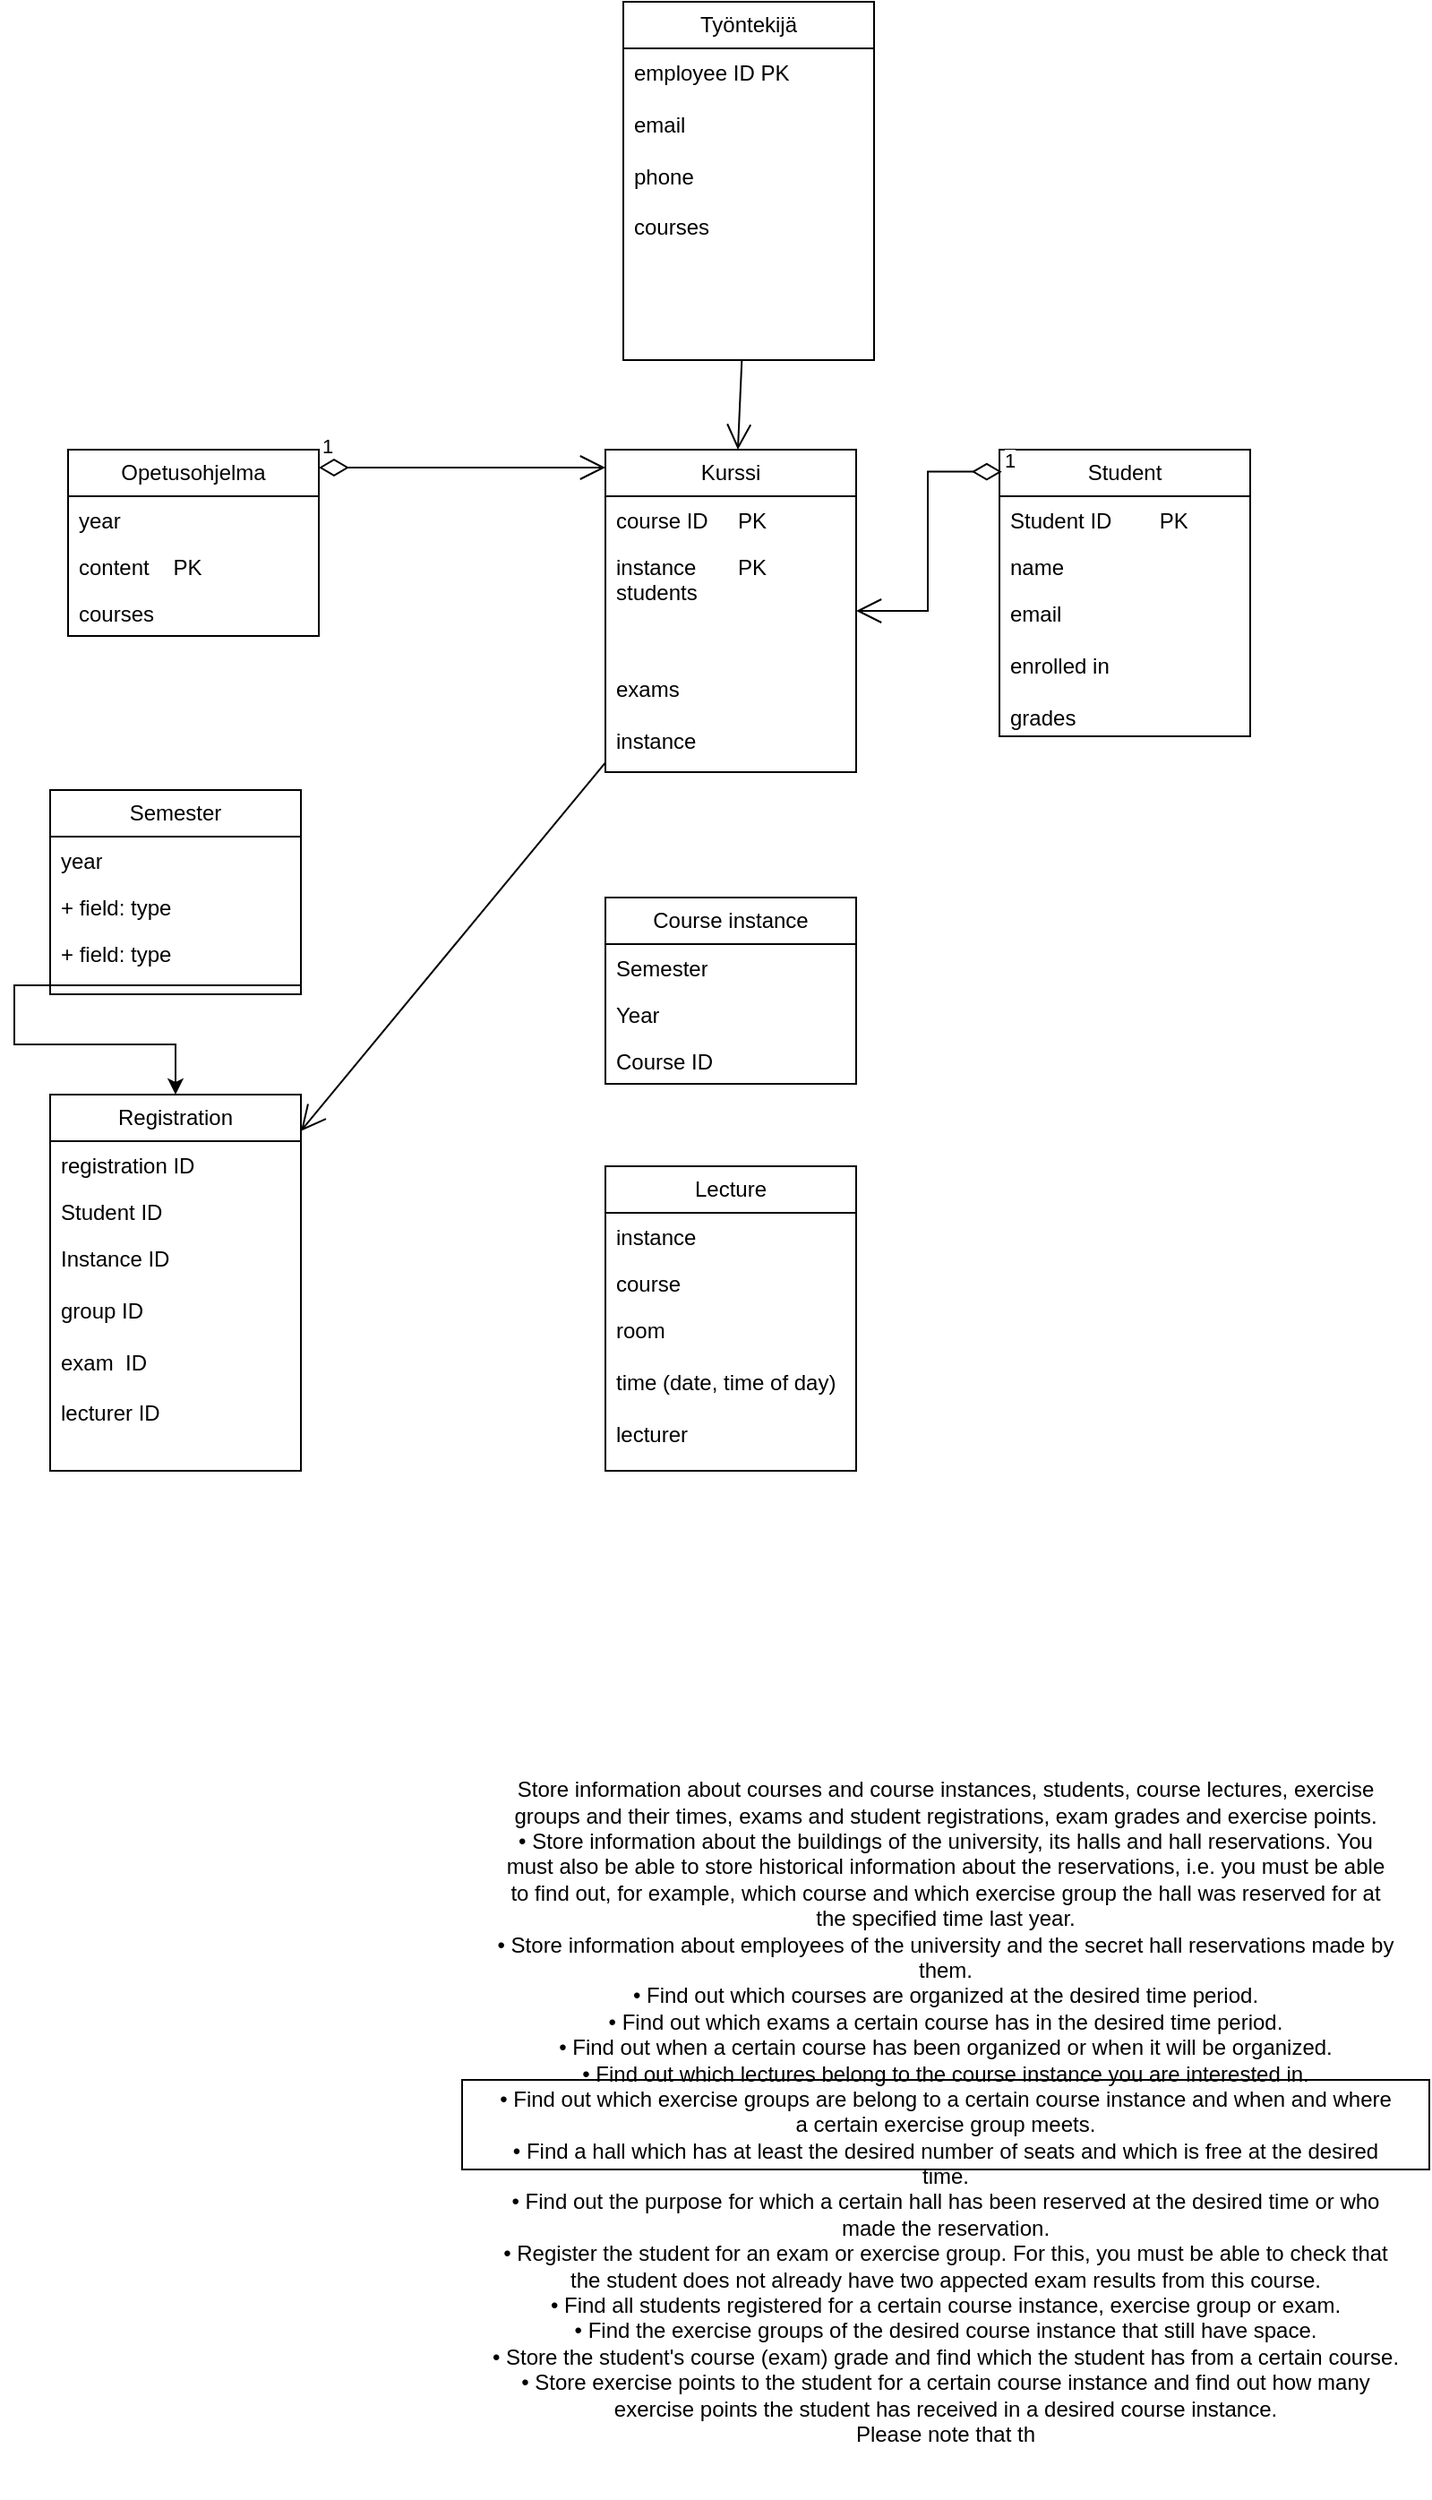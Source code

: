 <mxfile version="21.0.7" type="github">
  <diagram name="Page-1" id="fr7azMlj8yHS9z72IOPQ">
    <mxGraphModel dx="1088" dy="1660" grid="1" gridSize="10" guides="1" tooltips="1" connect="1" arrows="1" fold="1" page="1" pageScale="1" pageWidth="827" pageHeight="1169" math="0" shadow="0">
      <root>
        <mxCell id="0" />
        <mxCell id="1" parent="0" />
        <mxCell id="IC3bSYai77iSjpE_L1j_-1" value="Työntekijä" style="swimlane;fontStyle=0;childLayout=stackLayout;horizontal=1;startSize=26;fillColor=none;horizontalStack=0;resizeParent=1;resizeParentMax=0;resizeLast=0;collapsible=1;marginBottom=0;whiteSpace=wrap;html=1;" parent="1" vertex="1">
          <mxGeometry x="370" y="-660" width="140" height="200" as="geometry" />
        </mxCell>
        <mxCell id="IC3bSYai77iSjpE_L1j_-2" value="employee ID PK&lt;br&gt;&lt;br&gt;email&lt;br&gt;&lt;br&gt;phone&lt;br&gt;&lt;br&gt;courses" style="text;strokeColor=none;fillColor=none;align=left;verticalAlign=top;spacingLeft=4;spacingRight=4;overflow=hidden;rotatable=0;points=[[0,0.5],[1,0.5]];portConstraint=eastwest;whiteSpace=wrap;html=1;" parent="IC3bSYai77iSjpE_L1j_-1" vertex="1">
          <mxGeometry y="26" width="140" height="174" as="geometry" />
        </mxCell>
        <mxCell id="IC3bSYai77iSjpE_L1j_-5" value="Semester" style="swimlane;fontStyle=0;childLayout=stackLayout;horizontal=1;startSize=26;fillColor=none;horizontalStack=0;resizeParent=1;resizeParentMax=0;resizeLast=0;collapsible=1;marginBottom=0;whiteSpace=wrap;html=1;" parent="1" vertex="1">
          <mxGeometry x="50" y="-220" width="140" height="114" as="geometry" />
        </mxCell>
        <mxCell id="IC3bSYai77iSjpE_L1j_-6" value="year" style="text;strokeColor=none;fillColor=none;align=left;verticalAlign=top;spacingLeft=4;spacingRight=4;overflow=hidden;rotatable=0;points=[[0,0.5],[1,0.5]];portConstraint=eastwest;whiteSpace=wrap;html=1;" parent="IC3bSYai77iSjpE_L1j_-5" vertex="1">
          <mxGeometry y="26" width="140" height="26" as="geometry" />
        </mxCell>
        <mxCell id="IC3bSYai77iSjpE_L1j_-7" value="+ field: type" style="text;strokeColor=none;fillColor=none;align=left;verticalAlign=top;spacingLeft=4;spacingRight=4;overflow=hidden;rotatable=0;points=[[0,0.5],[1,0.5]];portConstraint=eastwest;whiteSpace=wrap;html=1;" parent="IC3bSYai77iSjpE_L1j_-5" vertex="1">
          <mxGeometry y="52" width="140" height="26" as="geometry" />
        </mxCell>
        <mxCell id="IC3bSYai77iSjpE_L1j_-8" value="+ field: type" style="text;strokeColor=none;fillColor=none;align=left;verticalAlign=top;spacingLeft=4;spacingRight=4;overflow=hidden;rotatable=0;points=[[0,0.5],[1,0.5]];portConstraint=eastwest;whiteSpace=wrap;html=1;" parent="IC3bSYai77iSjpE_L1j_-5" vertex="1">
          <mxGeometry y="78" width="140" height="26" as="geometry" />
        </mxCell>
        <mxCell id="IC3bSYai77iSjpE_L1j_-31" value="" style="line;strokeWidth=1;fillColor=none;align=left;verticalAlign=middle;spacingTop=-1;spacingLeft=3;spacingRight=3;rotatable=0;labelPosition=right;points=[];portConstraint=eastwest;strokeColor=inherit;" parent="IC3bSYai77iSjpE_L1j_-5" vertex="1">
          <mxGeometry y="104" width="140" height="10" as="geometry" />
        </mxCell>
        <mxCell id="IC3bSYai77iSjpE_L1j_-9" value="Student" style="swimlane;fontStyle=0;childLayout=stackLayout;horizontal=1;startSize=26;fillColor=none;horizontalStack=0;resizeParent=1;resizeParentMax=0;resizeLast=0;collapsible=1;marginBottom=0;whiteSpace=wrap;html=1;" parent="1" vertex="1">
          <mxGeometry x="580" y="-410" width="140" height="160" as="geometry" />
        </mxCell>
        <mxCell id="IC3bSYai77iSjpE_L1j_-10" value="Student ID&amp;nbsp; &amp;nbsp; &amp;nbsp; &amp;nbsp; PK" style="text;strokeColor=none;fillColor=none;align=left;verticalAlign=top;spacingLeft=4;spacingRight=4;overflow=hidden;rotatable=0;points=[[0,0.5],[1,0.5]];portConstraint=eastwest;whiteSpace=wrap;html=1;" parent="IC3bSYai77iSjpE_L1j_-9" vertex="1">
          <mxGeometry y="26" width="140" height="26" as="geometry" />
        </mxCell>
        <mxCell id="IC3bSYai77iSjpE_L1j_-11" value="name&lt;br&gt;" style="text;strokeColor=none;fillColor=none;align=left;verticalAlign=top;spacingLeft=4;spacingRight=4;overflow=hidden;rotatable=0;points=[[0,0.5],[1,0.5]];portConstraint=eastwest;whiteSpace=wrap;html=1;" parent="IC3bSYai77iSjpE_L1j_-9" vertex="1">
          <mxGeometry y="52" width="140" height="26" as="geometry" />
        </mxCell>
        <mxCell id="IC3bSYai77iSjpE_L1j_-12" value="email&lt;br&gt;&lt;br&gt;enrolled in&amp;nbsp;&lt;br&gt;&lt;br&gt;grades" style="text;strokeColor=none;fillColor=none;align=left;verticalAlign=top;spacingLeft=4;spacingRight=4;overflow=hidden;rotatable=0;points=[[0,0.5],[1,0.5]];portConstraint=eastwest;whiteSpace=wrap;html=1;" parent="IC3bSYai77iSjpE_L1j_-9" vertex="1">
          <mxGeometry y="78" width="140" height="82" as="geometry" />
        </mxCell>
        <mxCell id="IC3bSYai77iSjpE_L1j_-13" value="Registration" style="swimlane;fontStyle=0;childLayout=stackLayout;horizontal=1;startSize=26;fillColor=none;horizontalStack=0;resizeParent=1;resizeParentMax=0;resizeLast=0;collapsible=1;marginBottom=0;whiteSpace=wrap;html=1;" parent="1" vertex="1">
          <mxGeometry x="50" y="-50" width="140" height="210" as="geometry" />
        </mxCell>
        <mxCell id="IC3bSYai77iSjpE_L1j_-14" value="registration ID&lt;br&gt;&lt;br&gt;student ID&amp;nbsp; &amp;nbsp; PK" style="text;strokeColor=none;fillColor=none;align=left;verticalAlign=top;spacingLeft=4;spacingRight=4;overflow=hidden;rotatable=0;points=[[0,0.5],[1,0.5]];portConstraint=eastwest;whiteSpace=wrap;html=1;" parent="IC3bSYai77iSjpE_L1j_-13" vertex="1">
          <mxGeometry y="26" width="140" height="26" as="geometry" />
        </mxCell>
        <mxCell id="IC3bSYai77iSjpE_L1j_-15" value="Student ID&lt;br&gt;&lt;br&gt;instance ID&lt;br&gt;year" style="text;strokeColor=none;fillColor=none;align=left;verticalAlign=top;spacingLeft=4;spacingRight=4;overflow=hidden;rotatable=0;points=[[0,0.5],[1,0.5]];portConstraint=eastwest;whiteSpace=wrap;html=1;" parent="IC3bSYai77iSjpE_L1j_-13" vertex="1">
          <mxGeometry y="52" width="140" height="26" as="geometry" />
        </mxCell>
        <mxCell id="IC3bSYai77iSjpE_L1j_-16" value="Instance ID&lt;br&gt;&lt;br&gt;group ID&lt;br&gt;&lt;br&gt;exam&amp;nbsp; ID&lt;br&gt;&lt;br&gt;lecturer ID" style="text;strokeColor=none;fillColor=none;align=left;verticalAlign=top;spacingLeft=4;spacingRight=4;overflow=hidden;rotatable=0;points=[[0,0.5],[1,0.5]];portConstraint=eastwest;whiteSpace=wrap;html=1;" parent="IC3bSYai77iSjpE_L1j_-13" vertex="1">
          <mxGeometry y="78" width="140" height="132" as="geometry" />
        </mxCell>
        <mxCell id="IC3bSYai77iSjpE_L1j_-17" value="Opetusohjelma" style="swimlane;fontStyle=0;childLayout=stackLayout;horizontal=1;startSize=26;fillColor=none;horizontalStack=0;resizeParent=1;resizeParentMax=0;resizeLast=0;collapsible=1;marginBottom=0;whiteSpace=wrap;html=1;" parent="1" vertex="1">
          <mxGeometry x="60" y="-410" width="140" height="104" as="geometry" />
        </mxCell>
        <mxCell id="IC3bSYai77iSjpE_L1j_-18" value="year&amp;nbsp;" style="text;strokeColor=none;fillColor=none;align=left;verticalAlign=top;spacingLeft=4;spacingRight=4;overflow=hidden;rotatable=0;points=[[0,0.5],[1,0.5]];portConstraint=eastwest;whiteSpace=wrap;html=1;" parent="IC3bSYai77iSjpE_L1j_-17" vertex="1">
          <mxGeometry y="26" width="140" height="26" as="geometry" />
        </mxCell>
        <mxCell id="IC3bSYai77iSjpE_L1j_-19" value="content&amp;nbsp; &amp;nbsp; PK" style="text;strokeColor=none;fillColor=none;align=left;verticalAlign=top;spacingLeft=4;spacingRight=4;overflow=hidden;rotatable=0;points=[[0,0.5],[1,0.5]];portConstraint=eastwest;whiteSpace=wrap;html=1;" parent="IC3bSYai77iSjpE_L1j_-17" vertex="1">
          <mxGeometry y="52" width="140" height="26" as="geometry" />
        </mxCell>
        <mxCell id="IC3bSYai77iSjpE_L1j_-20" value="courses" style="text;strokeColor=none;fillColor=none;align=left;verticalAlign=top;spacingLeft=4;spacingRight=4;overflow=hidden;rotatable=0;points=[[0,0.5],[1,0.5]];portConstraint=eastwest;whiteSpace=wrap;html=1;" parent="IC3bSYai77iSjpE_L1j_-17" vertex="1">
          <mxGeometry y="78" width="140" height="26" as="geometry" />
        </mxCell>
        <mxCell id="IC3bSYai77iSjpE_L1j_-21" value="&#xa;Store information about courses and course instances, students, course lectures, exercise&#xa;groups and their times, exams and student registrations, exam grades and exercise points.&#xa;• Store information about the buildings of the university, its halls and hall reservations. You&#xa;must also be able to store historical information about the reservations, i.e. you must be able&#xa;to find out, for example, which course and which exercise group the hall was reserved for at&#xa;the specified time last year.&#xa;• Store information about employees of the university and the secret hall reservations made by&#xa;them.&#xa;• Find out which courses are organized at the desired time period.&#xa;• Find out which exams a certain course has in the desired time period.&#xa;• Find out when a certain course has been organized or when it will be organized.&#xa;• Find out which lectures belong to the course instance you are interested in.&#xa;• Find out which exercise groups are belong to a certain course instance and when and where&#xa;a certain exercise group meets.&#xa;• Find a hall which has at least the desired number of seats and which is free at the desired&#xa;time.&#xa;• Find out the purpose for which a certain hall has been reserved at the desired time or who&#xa;made the reservation.&#xa;• Register the student for an exam or exercise group. For this, you must be able to check that&#xa;the student does not already have two appected exam results from this course.&#xa;• Find all students registered for a certain course instance, exercise group or exam.&#xa;• Find the exercise groups of the desired course instance that still have space.&#xa;• Store the student&#39;s course (exam) grade and find which the student has from a certain course.&#xa;• Store exercise points to the student for a certain course instance and find out how many&#xa;exercise points the student has received in a desired course instance.&#xa;Please note that th&#xa;&#xa;" style="html=1;whiteSpace=wrap;" parent="1" vertex="1">
          <mxGeometry x="280" y="500" width="540" height="50" as="geometry" />
        </mxCell>
        <mxCell id="IC3bSYai77iSjpE_L1j_-23" value="Kurssi" style="swimlane;fontStyle=0;childLayout=stackLayout;horizontal=1;startSize=26;fillColor=none;horizontalStack=0;resizeParent=1;resizeParentMax=0;resizeLast=0;collapsible=1;marginBottom=0;whiteSpace=wrap;html=1;" parent="1" vertex="1">
          <mxGeometry x="360" y="-410" width="140" height="180" as="geometry" />
        </mxCell>
        <mxCell id="IC3bSYai77iSjpE_L1j_-24" value="course ID&amp;nbsp; &amp;nbsp; &amp;nbsp;PK&lt;br&gt;&lt;br&gt;" style="text;strokeColor=none;fillColor=none;align=left;verticalAlign=top;spacingLeft=4;spacingRight=4;overflow=hidden;rotatable=0;points=[[0,0.5],[1,0.5]];portConstraint=eastwest;whiteSpace=wrap;html=1;" parent="IC3bSYai77iSjpE_L1j_-23" vertex="1">
          <mxGeometry y="26" width="140" height="26" as="geometry" />
        </mxCell>
        <mxCell id="IC3bSYai77iSjpE_L1j_-25" value="instance&amp;nbsp; &amp;nbsp; &amp;nbsp; &amp;nbsp;PK&lt;br&gt;students&lt;br&gt;&lt;br&gt;" style="text;strokeColor=none;fillColor=none;align=left;verticalAlign=top;spacingLeft=4;spacingRight=4;overflow=hidden;rotatable=0;points=[[0,0.5],[1,0.5]];portConstraint=eastwest;whiteSpace=wrap;html=1;" parent="IC3bSYai77iSjpE_L1j_-23" vertex="1">
          <mxGeometry y="52" width="140" height="68" as="geometry" />
        </mxCell>
        <mxCell id="IC3bSYai77iSjpE_L1j_-26" value="exams&lt;br&gt;&lt;br&gt;instance&lt;br&gt;&lt;br&gt;" style="text;strokeColor=none;fillColor=none;align=left;verticalAlign=top;spacingLeft=4;spacingRight=4;overflow=hidden;rotatable=0;points=[[0,0.5],[1,0.5]];portConstraint=eastwest;whiteSpace=wrap;html=1;" parent="IC3bSYai77iSjpE_L1j_-23" vertex="1">
          <mxGeometry y="120" width="140" height="60" as="geometry" />
        </mxCell>
        <mxCell id="IC3bSYai77iSjpE_L1j_-27" value="1" style="endArrow=open;html=1;endSize=12;startArrow=diamondThin;startSize=14;startFill=0;edgeStyle=orthogonalEdgeStyle;align=left;verticalAlign=bottom;rounded=0;" parent="1" edge="1">
          <mxGeometry x="-1" y="3" relative="1" as="geometry">
            <mxPoint x="200" y="-400" as="sourcePoint" />
            <mxPoint x="360" y="-400" as="targetPoint" />
          </mxGeometry>
        </mxCell>
        <mxCell id="IC3bSYai77iSjpE_L1j_-32" style="edgeStyle=orthogonalEdgeStyle;rounded=0;orthogonalLoop=1;jettySize=auto;html=1;" parent="1" source="IC3bSYai77iSjpE_L1j_-31" target="IC3bSYai77iSjpE_L1j_-13" edge="1">
          <mxGeometry relative="1" as="geometry" />
        </mxCell>
        <mxCell id="IC3bSYai77iSjpE_L1j_-33" value="" style="endArrow=open;endFill=1;endSize=12;html=1;rounded=0;" parent="1" source="IC3bSYai77iSjpE_L1j_-23" target="IC3bSYai77iSjpE_L1j_-13" edge="1">
          <mxGeometry width="160" relative="1" as="geometry">
            <mxPoint x="410" y="-220" as="sourcePoint" />
            <mxPoint x="570" y="-220" as="targetPoint" />
          </mxGeometry>
        </mxCell>
        <mxCell id="IC3bSYai77iSjpE_L1j_-34" value="1" style="endArrow=open;html=1;endSize=12;startArrow=diamondThin;startSize=14;startFill=0;edgeStyle=orthogonalEdgeStyle;align=left;verticalAlign=bottom;rounded=0;exitX=0.01;exitY=0.077;exitDx=0;exitDy=0;exitPerimeter=0;" parent="1" source="IC3bSYai77iSjpE_L1j_-9" target="IC3bSYai77iSjpE_L1j_-23" edge="1">
          <mxGeometry x="-1" y="3" relative="1" as="geometry">
            <mxPoint x="410" y="-310" as="sourcePoint" />
            <mxPoint x="570" y="-310" as="targetPoint" />
          </mxGeometry>
        </mxCell>
        <mxCell id="IC3bSYai77iSjpE_L1j_-35" value="" style="endArrow=open;endFill=1;endSize=12;html=1;rounded=0;" parent="1" source="IC3bSYai77iSjpE_L1j_-2" target="IC3bSYai77iSjpE_L1j_-23" edge="1">
          <mxGeometry width="160" relative="1" as="geometry">
            <mxPoint x="410" y="-370" as="sourcePoint" />
            <mxPoint x="570" y="-370" as="targetPoint" />
          </mxGeometry>
        </mxCell>
        <mxCell id="Lls4l3NtjVXP3SoWg_w2-1" value="Course instance" style="swimlane;fontStyle=0;childLayout=stackLayout;horizontal=1;startSize=26;fillColor=none;horizontalStack=0;resizeParent=1;resizeParentMax=0;resizeLast=0;collapsible=1;marginBottom=0;whiteSpace=wrap;html=1;" vertex="1" parent="1">
          <mxGeometry x="360" y="-160" width="140" height="104" as="geometry" />
        </mxCell>
        <mxCell id="Lls4l3NtjVXP3SoWg_w2-2" value="Semester" style="text;strokeColor=none;fillColor=none;align=left;verticalAlign=top;spacingLeft=4;spacingRight=4;overflow=hidden;rotatable=0;points=[[0,0.5],[1,0.5]];portConstraint=eastwest;whiteSpace=wrap;html=1;" vertex="1" parent="Lls4l3NtjVXP3SoWg_w2-1">
          <mxGeometry y="26" width="140" height="26" as="geometry" />
        </mxCell>
        <mxCell id="Lls4l3NtjVXP3SoWg_w2-3" value="Year" style="text;strokeColor=none;fillColor=none;align=left;verticalAlign=top;spacingLeft=4;spacingRight=4;overflow=hidden;rotatable=0;points=[[0,0.5],[1,0.5]];portConstraint=eastwest;whiteSpace=wrap;html=1;" vertex="1" parent="Lls4l3NtjVXP3SoWg_w2-1">
          <mxGeometry y="52" width="140" height="26" as="geometry" />
        </mxCell>
        <mxCell id="Lls4l3NtjVXP3SoWg_w2-4" value="Course ID" style="text;strokeColor=none;fillColor=none;align=left;verticalAlign=top;spacingLeft=4;spacingRight=4;overflow=hidden;rotatable=0;points=[[0,0.5],[1,0.5]];portConstraint=eastwest;whiteSpace=wrap;html=1;" vertex="1" parent="Lls4l3NtjVXP3SoWg_w2-1">
          <mxGeometry y="78" width="140" height="26" as="geometry" />
        </mxCell>
        <mxCell id="Lls4l3NtjVXP3SoWg_w2-5" value="Lecture" style="swimlane;fontStyle=0;childLayout=stackLayout;horizontal=1;startSize=26;fillColor=none;horizontalStack=0;resizeParent=1;resizeParentMax=0;resizeLast=0;collapsible=1;marginBottom=0;whiteSpace=wrap;html=1;" vertex="1" parent="1">
          <mxGeometry x="360" y="-10" width="140" height="170" as="geometry" />
        </mxCell>
        <mxCell id="Lls4l3NtjVXP3SoWg_w2-6" value="instance" style="text;strokeColor=none;fillColor=none;align=left;verticalAlign=top;spacingLeft=4;spacingRight=4;overflow=hidden;rotatable=0;points=[[0,0.5],[1,0.5]];portConstraint=eastwest;whiteSpace=wrap;html=1;" vertex="1" parent="Lls4l3NtjVXP3SoWg_w2-5">
          <mxGeometry y="26" width="140" height="26" as="geometry" />
        </mxCell>
        <mxCell id="Lls4l3NtjVXP3SoWg_w2-7" value="course" style="text;strokeColor=none;fillColor=none;align=left;verticalAlign=top;spacingLeft=4;spacingRight=4;overflow=hidden;rotatable=0;points=[[0,0.5],[1,0.5]];portConstraint=eastwest;whiteSpace=wrap;html=1;" vertex="1" parent="Lls4l3NtjVXP3SoWg_w2-5">
          <mxGeometry y="52" width="140" height="26" as="geometry" />
        </mxCell>
        <mxCell id="Lls4l3NtjVXP3SoWg_w2-8" value="room&lt;br&gt;&lt;br&gt;time (date, time of day)&lt;br&gt;&lt;br&gt;lecturer" style="text;strokeColor=none;fillColor=none;align=left;verticalAlign=top;spacingLeft=4;spacingRight=4;overflow=hidden;rotatable=0;points=[[0,0.5],[1,0.5]];portConstraint=eastwest;whiteSpace=wrap;html=1;" vertex="1" parent="Lls4l3NtjVXP3SoWg_w2-5">
          <mxGeometry y="78" width="140" height="92" as="geometry" />
        </mxCell>
      </root>
    </mxGraphModel>
  </diagram>
</mxfile>
